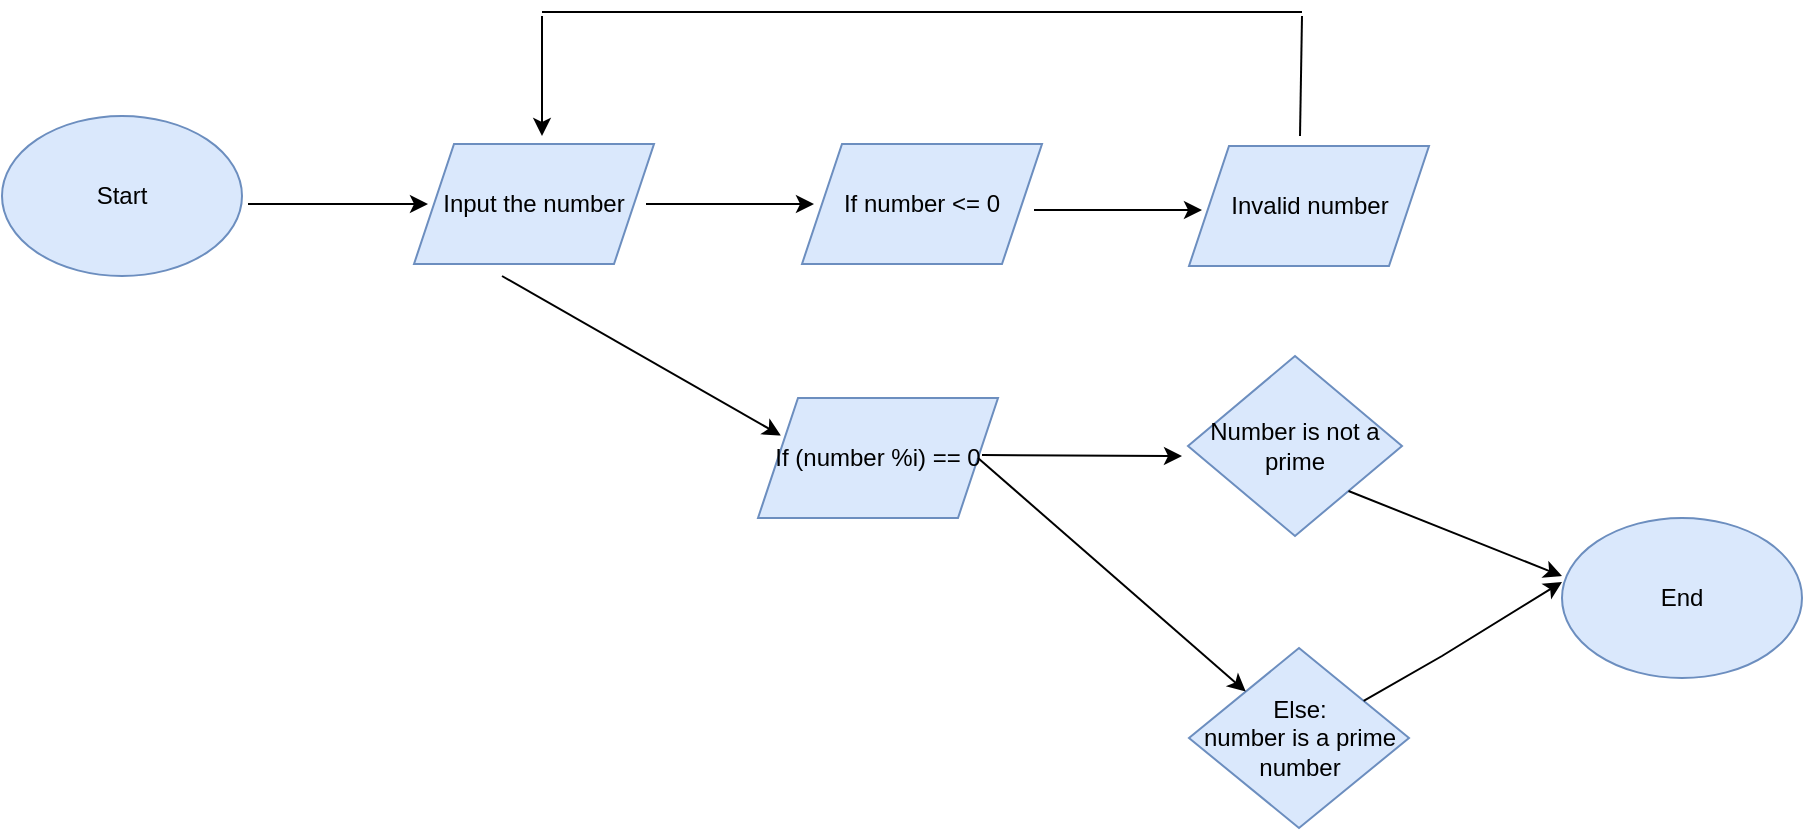 <mxfile version="16.6.2" pages="2"><diagram id="kgpKYQtTHZ0yAKxKKP6v" name="Page-1"><mxGraphModel dx="782" dy="412" grid="1" gridSize="10" guides="1" tooltips="1" connect="1" arrows="1" fold="1" page="1" pageScale="1" pageWidth="850" pageHeight="1100" math="0" shadow="0"><root><mxCell id="0"/><mxCell id="1" parent="0"/><mxCell id="G7nQAEt7p8eQyTbBTakE-1" value="Start" style="ellipse;whiteSpace=wrap;html=1;fillColor=#dae8fc;strokeColor=#6c8ebf;" vertex="1" parent="1"><mxGeometry x="30" y="70" width="120" height="80" as="geometry"/></mxCell><mxCell id="G7nQAEt7p8eQyTbBTakE-2" value="" style="endArrow=classic;html=1;rounded=0;" edge="1" parent="1"><mxGeometry width="50" height="50" relative="1" as="geometry"><mxPoint x="153" y="114" as="sourcePoint"/><mxPoint x="243" y="114" as="targetPoint"/></mxGeometry></mxCell><mxCell id="G7nQAEt7p8eQyTbBTakE-3" value="Input the number" style="shape=parallelogram;perimeter=parallelogramPerimeter;whiteSpace=wrap;html=1;fixedSize=1;fillColor=#dae8fc;strokeColor=#6c8ebf;" vertex="1" parent="1"><mxGeometry x="236" y="84" width="120" height="60" as="geometry"/></mxCell><mxCell id="G7nQAEt7p8eQyTbBTakE-4" value="" style="endArrow=classic;html=1;rounded=0;exitX=1;exitY=0.5;exitDx=0;exitDy=0;" edge="1" parent="1"><mxGeometry width="50" height="50" relative="1" as="geometry"><mxPoint x="352" y="114" as="sourcePoint"/><mxPoint x="436" y="114" as="targetPoint"/></mxGeometry></mxCell><mxCell id="G7nQAEt7p8eQyTbBTakE-6" value="If number &amp;lt;= 0" style="shape=parallelogram;perimeter=parallelogramPerimeter;whiteSpace=wrap;html=1;fixedSize=1;fillColor=#dae8fc;strokeColor=#6c8ebf;" vertex="1" parent="1"><mxGeometry x="430" y="84" width="120" height="60" as="geometry"/></mxCell><mxCell id="G7nQAEt7p8eQyTbBTakE-10" value="" style="endArrow=classic;html=1;rounded=0;exitX=1;exitY=0.5;exitDx=0;exitDy=0;" edge="1" parent="1"><mxGeometry width="50" height="50" relative="1" as="geometry"><mxPoint x="546" y="117" as="sourcePoint"/><mxPoint x="630" y="117" as="targetPoint"/></mxGeometry></mxCell><mxCell id="G7nQAEt7p8eQyTbBTakE-13" value="If (number %i) == 0" style="shape=parallelogram;perimeter=parallelogramPerimeter;whiteSpace=wrap;html=1;fixedSize=1;fillColor=#dae8fc;strokeColor=#6c8ebf;" vertex="1" parent="1"><mxGeometry x="408" y="211" width="120" height="60" as="geometry"/></mxCell><mxCell id="G7nQAEt7p8eQyTbBTakE-14" value="Number is not a prime" style="rhombus;whiteSpace=wrap;html=1;fillColor=#dae8fc;strokeColor=#6c8ebf;" vertex="1" parent="1"><mxGeometry x="623" y="190" width="107" height="90" as="geometry"/></mxCell><mxCell id="G7nQAEt7p8eQyTbBTakE-17" value="" style="endArrow=classic;html=1;rounded=0;" edge="1" parent="1"><mxGeometry width="50" height="50" relative="1" as="geometry"><mxPoint x="280" y="150" as="sourcePoint"/><mxPoint x="419.413" y="229.76" as="targetPoint"/></mxGeometry></mxCell><mxCell id="G7nQAEt7p8eQyTbBTakE-18" value="" style="endArrow=classic;html=1;rounded=0;exitX=1;exitY=0.5;exitDx=0;exitDy=0;" edge="1" parent="1"><mxGeometry width="50" height="50" relative="1" as="geometry"><mxPoint x="520" y="239.5" as="sourcePoint"/><mxPoint x="620" y="240" as="targetPoint"/></mxGeometry></mxCell><mxCell id="G7nQAEt7p8eQyTbBTakE-19" value="&lt;div&gt;Else:&lt;/div&gt;&lt;div&gt;number is a prime number&lt;br&gt;&lt;/div&gt;" style="rhombus;whiteSpace=wrap;html=1;fillColor=#dae8fc;strokeColor=#6c8ebf;" vertex="1" parent="1"><mxGeometry x="623.5" y="336" width="110" height="90" as="geometry"/></mxCell><mxCell id="G7nQAEt7p8eQyTbBTakE-24" value="" style="endArrow=classic;html=1;rounded=0;exitX=1;exitY=0.5;exitDx=0;exitDy=0;" edge="1" parent="1" source="G7nQAEt7p8eQyTbBTakE-13" target="G7nQAEt7p8eQyTbBTakE-19"><mxGeometry width="50" height="50" relative="1" as="geometry"><mxPoint x="520" y="346" as="sourcePoint"/><mxPoint x="570" y="296" as="targetPoint"/></mxGeometry></mxCell><mxCell id="uFviZdc8mJ8qjKFMdFP--3" value="Invalid number" style="shape=parallelogram;perimeter=parallelogramPerimeter;whiteSpace=wrap;html=1;fixedSize=1;fillColor=#dae8fc;strokeColor=#6c8ebf;" vertex="1" parent="1"><mxGeometry x="623.5" y="85" width="120" height="60" as="geometry"/></mxCell><mxCell id="uFviZdc8mJ8qjKFMdFP--7" value="" style="endArrow=none;html=1;rounded=0;" edge="1" parent="1"><mxGeometry width="50" height="50" relative="1" as="geometry"><mxPoint x="679" y="80" as="sourcePoint"/><mxPoint x="680" y="20" as="targetPoint"/></mxGeometry></mxCell><mxCell id="uFviZdc8mJ8qjKFMdFP--8" value="" style="endArrow=none;html=1;rounded=0;" edge="1" parent="1"><mxGeometry width="50" height="50" relative="1" as="geometry"><mxPoint x="360" y="18" as="sourcePoint"/><mxPoint x="532" y="18" as="targetPoint"/><Array as="points"><mxPoint x="300" y="18"/><mxPoint x="680" y="18"/></Array></mxGeometry></mxCell><mxCell id="uFviZdc8mJ8qjKFMdFP--9" value="" style="endArrow=classic;html=1;rounded=0;" edge="1" parent="1"><mxGeometry width="50" height="50" relative="1" as="geometry"><mxPoint x="300" y="20" as="sourcePoint"/><mxPoint x="300" y="80" as="targetPoint"/></mxGeometry></mxCell><mxCell id="uFviZdc8mJ8qjKFMdFP--10" value="End" style="ellipse;whiteSpace=wrap;html=1;fillColor=#dae8fc;strokeColor=#6c8ebf;" vertex="1" parent="1"><mxGeometry x="810" y="271" width="120" height="80" as="geometry"/></mxCell><mxCell id="uFviZdc8mJ8qjKFMdFP--11" value="" style="endArrow=classic;html=1;rounded=0;entryX=0;entryY=0.363;entryDx=0;entryDy=0;entryPerimeter=0;exitX=1;exitY=1;exitDx=0;exitDy=0;" edge="1" parent="1" source="G7nQAEt7p8eQyTbBTakE-14" target="uFviZdc8mJ8qjKFMdFP--10"><mxGeometry width="50" height="50" relative="1" as="geometry"><mxPoint x="750" y="250" as="sourcePoint"/><mxPoint x="800" y="200" as="targetPoint"/></mxGeometry></mxCell><mxCell id="uFviZdc8mJ8qjKFMdFP--12" value="" style="endArrow=classic;html=1;rounded=0;" edge="1" parent="1" source="G7nQAEt7p8eQyTbBTakE-19"><mxGeometry width="50" height="50" relative="1" as="geometry"><mxPoint x="720" y="354" as="sourcePoint"/><mxPoint x="810" y="303" as="targetPoint"/><Array as="points"><mxPoint x="750" y="340"/></Array></mxGeometry></mxCell></root></mxGraphModel></diagram><diagram id="-MdF4B5AIsagpmD7meJe" name="Page-2"><mxGraphModel dx="782" dy="412" grid="1" gridSize="10" guides="1" tooltips="1" connect="1" arrows="1" fold="1" page="1" pageScale="1" pageWidth="827" pageHeight="1169" math="0" shadow="0"><root><mxCell id="fA0QMG_eiazroxXzmgok-0"/><mxCell id="fA0QMG_eiazroxXzmgok-1" parent="fA0QMG_eiazroxXzmgok-0"/></root></mxGraphModel></diagram></mxfile>